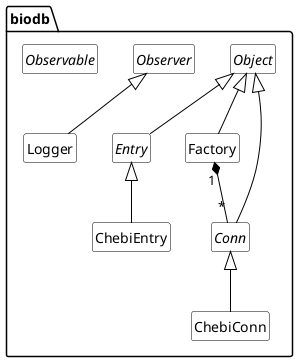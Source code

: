 @startuml

skinparam classBackgroundColor white
skinparam classArrowColor black
skinparam classBorderColor black
skinparam shadowing false
hide empty members
hide circle

namespace biodb {

	' Classes
	abstract class Object
	abstract class Conn
	abstract class Entry
	class Factory
	class ChebiConn
	class ChebiEntry
	abstract class Observer
	class Logger
	abstract class Observable

	' Hierarchy
	Object <|-- Conn
	Object <|-- Entry
	Object <|-- Factory
	Conn <|-- ChebiConn
	Entry <|-- ChebiEntry
	Observer <|-- Logger

	' Relations
	Factory "1" *-- "*" Conn
}

@enduml

